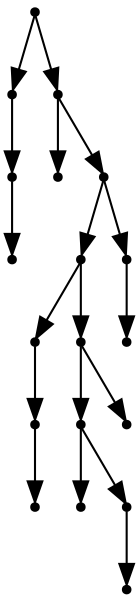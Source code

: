 digraph {
  18 [shape=point];
  2 [shape=point];
  1 [shape=point];
  0 [shape=point];
  17 [shape=point];
  3 [shape=point];
  16 [shape=point];
  13 [shape=point];
  6 [shape=point];
  5 [shape=point];
  4 [shape=point];
  12 [shape=point];
  10 [shape=point];
  7 [shape=point];
  9 [shape=point];
  8 [shape=point];
  11 [shape=point];
  15 [shape=point];
  14 [shape=point];
18 -> 2;
2 -> 1;
1 -> 0;
18 -> 17;
17 -> 3;
17 -> 16;
16 -> 13;
13 -> 6;
6 -> 5;
5 -> 4;
13 -> 12;
12 -> 10;
10 -> 7;
10 -> 9;
9 -> 8;
12 -> 11;
16 -> 15;
15 -> 14;
}
